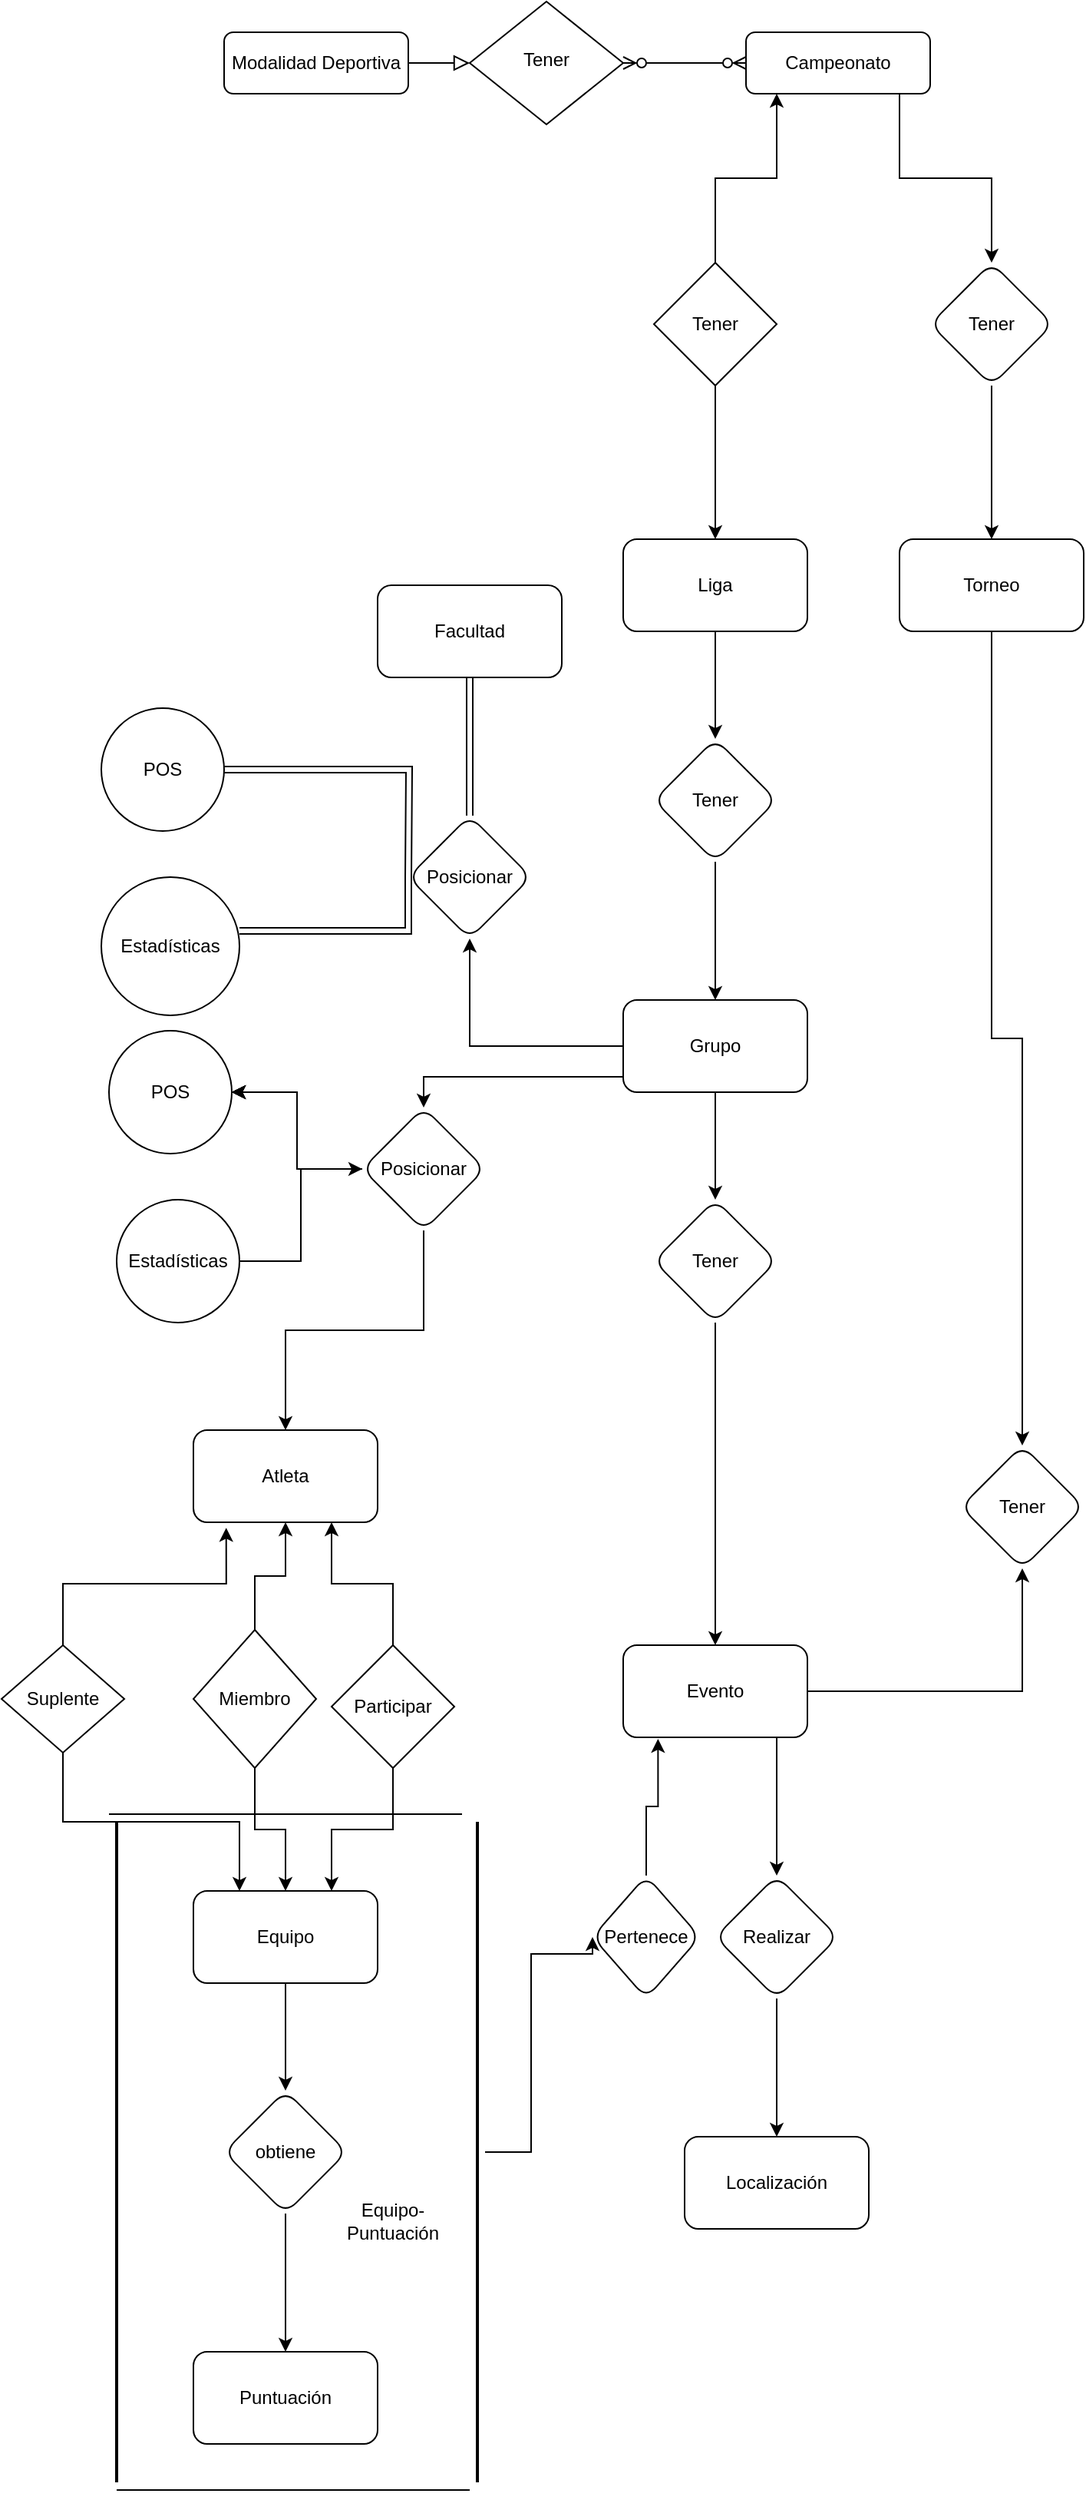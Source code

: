 <mxfile version="22.0.2" type="device">
  <diagram id="C5RBs43oDa-KdzZeNtuy" name="Page-1">
    <mxGraphModel dx="1020" dy="496" grid="1" gridSize="10" guides="1" tooltips="1" connect="1" arrows="1" fold="1" page="1" pageScale="1" pageWidth="827" pageHeight="1169" math="0" shadow="0">
      <root>
        <mxCell id="WIyWlLk6GJQsqaUBKTNV-0" />
        <mxCell id="WIyWlLk6GJQsqaUBKTNV-1" parent="WIyWlLk6GJQsqaUBKTNV-0" />
        <mxCell id="WIyWlLk6GJQsqaUBKTNV-2" value="" style="rounded=0;html=1;jettySize=auto;orthogonalLoop=1;fontSize=11;endArrow=block;endFill=0;endSize=8;strokeWidth=1;shadow=0;labelBackgroundColor=none;edgeStyle=orthogonalEdgeStyle;" parent="WIyWlLk6GJQsqaUBKTNV-1" source="WIyWlLk6GJQsqaUBKTNV-3" target="WIyWlLk6GJQsqaUBKTNV-6" edge="1">
          <mxGeometry relative="1" as="geometry" />
        </mxCell>
        <mxCell id="WIyWlLk6GJQsqaUBKTNV-3" value="Modalidad Deportiva" style="rounded=1;whiteSpace=wrap;html=1;fontSize=12;glass=0;strokeWidth=1;shadow=0;" parent="WIyWlLk6GJQsqaUBKTNV-1" vertex="1">
          <mxGeometry x="160" y="80" width="120" height="40" as="geometry" />
        </mxCell>
        <mxCell id="WIyWlLk6GJQsqaUBKTNV-6" value="Tener" style="rhombus;whiteSpace=wrap;html=1;shadow=0;fontFamily=Helvetica;fontSize=12;align=center;strokeWidth=1;spacing=6;spacingTop=-4;" parent="WIyWlLk6GJQsqaUBKTNV-1" vertex="1">
          <mxGeometry x="320" y="60" width="100" height="80" as="geometry" />
        </mxCell>
        <mxCell id="ZvgyUi1ns9W4Q0MeteP5-15" value="" style="edgeStyle=orthogonalEdgeStyle;rounded=0;orthogonalLoop=1;jettySize=auto;html=1;" parent="WIyWlLk6GJQsqaUBKTNV-1" source="WIyWlLk6GJQsqaUBKTNV-7" target="ZvgyUi1ns9W4Q0MeteP5-14" edge="1">
          <mxGeometry relative="1" as="geometry">
            <Array as="points">
              <mxPoint x="600" y="175" />
              <mxPoint x="660" y="175" />
            </Array>
          </mxGeometry>
        </mxCell>
        <mxCell id="WIyWlLk6GJQsqaUBKTNV-7" value="Campeonato" style="rounded=1;whiteSpace=wrap;html=1;fontSize=12;glass=0;strokeWidth=1;shadow=0;" parent="WIyWlLk6GJQsqaUBKTNV-1" vertex="1">
          <mxGeometry x="500" y="80" width="120" height="40" as="geometry" />
        </mxCell>
        <mxCell id="ZvgyUi1ns9W4Q0MeteP5-18" value="" style="edgeStyle=orthogonalEdgeStyle;rounded=0;orthogonalLoop=1;jettySize=auto;html=1;" parent="WIyWlLk6GJQsqaUBKTNV-1" source="ZvgyUi1ns9W4Q0MeteP5-3" target="ZvgyUi1ns9W4Q0MeteP5-17" edge="1">
          <mxGeometry relative="1" as="geometry" />
        </mxCell>
        <mxCell id="ZvgyUi1ns9W4Q0MeteP5-3" value="Liga" style="whiteSpace=wrap;html=1;rounded=1;glass=0;strokeWidth=1;shadow=0;" parent="WIyWlLk6GJQsqaUBKTNV-1" vertex="1">
          <mxGeometry x="420" y="410" width="120" height="60" as="geometry" />
        </mxCell>
        <mxCell id="ZvgyUi1ns9W4Q0MeteP5-29" style="edgeStyle=orthogonalEdgeStyle;rounded=0;orthogonalLoop=1;jettySize=auto;html=1;" parent="WIyWlLk6GJQsqaUBKTNV-1" source="ZvgyUi1ns9W4Q0MeteP5-7" target="ZvgyUi1ns9W4Q0MeteP5-27" edge="1">
          <mxGeometry relative="1" as="geometry" />
        </mxCell>
        <mxCell id="ZvgyUi1ns9W4Q0MeteP5-7" value="Torneo" style="whiteSpace=wrap;html=1;rounded=1;glass=0;strokeWidth=1;shadow=0;" parent="WIyWlLk6GJQsqaUBKTNV-1" vertex="1">
          <mxGeometry x="600" y="410" width="120" height="60" as="geometry" />
        </mxCell>
        <mxCell id="ZvgyUi1ns9W4Q0MeteP5-12" value="" style="edgeStyle=orthogonalEdgeStyle;rounded=0;orthogonalLoop=1;jettySize=auto;html=1;" parent="WIyWlLk6GJQsqaUBKTNV-1" source="ZvgyUi1ns9W4Q0MeteP5-11" target="WIyWlLk6GJQsqaUBKTNV-7" edge="1">
          <mxGeometry relative="1" as="geometry">
            <Array as="points">
              <mxPoint x="480" y="175" />
              <mxPoint x="520" y="175" />
            </Array>
          </mxGeometry>
        </mxCell>
        <mxCell id="ZvgyUi1ns9W4Q0MeteP5-13" value="" style="edgeStyle=orthogonalEdgeStyle;rounded=0;orthogonalLoop=1;jettySize=auto;html=1;" parent="WIyWlLk6GJQsqaUBKTNV-1" source="ZvgyUi1ns9W4Q0MeteP5-11" target="ZvgyUi1ns9W4Q0MeteP5-3" edge="1">
          <mxGeometry relative="1" as="geometry" />
        </mxCell>
        <mxCell id="ZvgyUi1ns9W4Q0MeteP5-11" value="Tener" style="rhombus;whiteSpace=wrap;html=1;" parent="WIyWlLk6GJQsqaUBKTNV-1" vertex="1">
          <mxGeometry x="440" y="230" width="80" height="80" as="geometry" />
        </mxCell>
        <mxCell id="ZvgyUi1ns9W4Q0MeteP5-16" value="" style="edgeStyle=orthogonalEdgeStyle;rounded=0;orthogonalLoop=1;jettySize=auto;html=1;" parent="WIyWlLk6GJQsqaUBKTNV-1" source="ZvgyUi1ns9W4Q0MeteP5-14" target="ZvgyUi1ns9W4Q0MeteP5-7" edge="1">
          <mxGeometry relative="1" as="geometry" />
        </mxCell>
        <mxCell id="ZvgyUi1ns9W4Q0MeteP5-14" value="Tener" style="rhombus;whiteSpace=wrap;html=1;rounded=1;glass=0;strokeWidth=1;shadow=0;" parent="WIyWlLk6GJQsqaUBKTNV-1" vertex="1">
          <mxGeometry x="620" y="230" width="80" height="80" as="geometry" />
        </mxCell>
        <mxCell id="ZvgyUi1ns9W4Q0MeteP5-20" value="" style="edgeStyle=orthogonalEdgeStyle;rounded=0;orthogonalLoop=1;jettySize=auto;html=1;" parent="WIyWlLk6GJQsqaUBKTNV-1" source="ZvgyUi1ns9W4Q0MeteP5-17" target="ZvgyUi1ns9W4Q0MeteP5-19" edge="1">
          <mxGeometry relative="1" as="geometry" />
        </mxCell>
        <mxCell id="ZvgyUi1ns9W4Q0MeteP5-17" value="Tener" style="rhombus;whiteSpace=wrap;html=1;rounded=1;glass=0;strokeWidth=1;shadow=0;" parent="WIyWlLk6GJQsqaUBKTNV-1" vertex="1">
          <mxGeometry x="440" y="540" width="80" height="80" as="geometry" />
        </mxCell>
        <mxCell id="ZvgyUi1ns9W4Q0MeteP5-24" value="" style="edgeStyle=orthogonalEdgeStyle;rounded=0;orthogonalLoop=1;jettySize=auto;html=1;" parent="WIyWlLk6GJQsqaUBKTNV-1" source="ZvgyUi1ns9W4Q0MeteP5-19" target="ZvgyUi1ns9W4Q0MeteP5-23" edge="1">
          <mxGeometry relative="1" as="geometry" />
        </mxCell>
        <mxCell id="ZvgyUi1ns9W4Q0MeteP5-31" value="" style="edgeStyle=orthogonalEdgeStyle;rounded=0;orthogonalLoop=1;jettySize=auto;html=1;" parent="WIyWlLk6GJQsqaUBKTNV-1" source="ZvgyUi1ns9W4Q0MeteP5-19" target="ZvgyUi1ns9W4Q0MeteP5-30" edge="1">
          <mxGeometry relative="1" as="geometry">
            <Array as="points">
              <mxPoint x="290" y="760" />
            </Array>
          </mxGeometry>
        </mxCell>
        <mxCell id="ZvgyUi1ns9W4Q0MeteP5-55" value="" style="edgeStyle=orthogonalEdgeStyle;rounded=0;orthogonalLoop=1;jettySize=auto;html=1;" parent="WIyWlLk6GJQsqaUBKTNV-1" source="ZvgyUi1ns9W4Q0MeteP5-19" target="ZvgyUi1ns9W4Q0MeteP5-54" edge="1">
          <mxGeometry relative="1" as="geometry" />
        </mxCell>
        <mxCell id="ZvgyUi1ns9W4Q0MeteP5-19" value="Grupo" style="whiteSpace=wrap;html=1;rounded=1;glass=0;strokeWidth=1;shadow=0;" parent="WIyWlLk6GJQsqaUBKTNV-1" vertex="1">
          <mxGeometry x="420" y="710" width="120" height="60" as="geometry" />
        </mxCell>
        <mxCell id="ZvgyUi1ns9W4Q0MeteP5-26" value="" style="edgeStyle=orthogonalEdgeStyle;rounded=0;orthogonalLoop=1;jettySize=auto;html=1;" parent="WIyWlLk6GJQsqaUBKTNV-1" source="ZvgyUi1ns9W4Q0MeteP5-23" target="ZvgyUi1ns9W4Q0MeteP5-25" edge="1">
          <mxGeometry relative="1" as="geometry" />
        </mxCell>
        <mxCell id="ZvgyUi1ns9W4Q0MeteP5-23" value="Tener" style="rhombus;whiteSpace=wrap;html=1;rounded=1;glass=0;strokeWidth=1;shadow=0;" parent="WIyWlLk6GJQsqaUBKTNV-1" vertex="1">
          <mxGeometry x="440" y="840" width="80" height="80" as="geometry" />
        </mxCell>
        <mxCell id="ZvgyUi1ns9W4Q0MeteP5-28" value="" style="edgeStyle=orthogonalEdgeStyle;rounded=0;orthogonalLoop=1;jettySize=auto;html=1;" parent="WIyWlLk6GJQsqaUBKTNV-1" source="ZvgyUi1ns9W4Q0MeteP5-25" target="ZvgyUi1ns9W4Q0MeteP5-27" edge="1">
          <mxGeometry relative="1" as="geometry" />
        </mxCell>
        <mxCell id="J-cm5UHr2P4jiwSGRvaJ-4" value="" style="edgeStyle=orthogonalEdgeStyle;rounded=0;orthogonalLoop=1;jettySize=auto;html=1;" parent="WIyWlLk6GJQsqaUBKTNV-1" source="ZvgyUi1ns9W4Q0MeteP5-25" target="J-cm5UHr2P4jiwSGRvaJ-3" edge="1">
          <mxGeometry relative="1" as="geometry">
            <Array as="points">
              <mxPoint x="520" y="1200" />
              <mxPoint x="520" y="1200" />
            </Array>
          </mxGeometry>
        </mxCell>
        <mxCell id="ZvgyUi1ns9W4Q0MeteP5-25" value="Evento" style="whiteSpace=wrap;html=1;rounded=1;glass=0;strokeWidth=1;shadow=0;" parent="WIyWlLk6GJQsqaUBKTNV-1" vertex="1">
          <mxGeometry x="420" y="1130" width="120" height="60" as="geometry" />
        </mxCell>
        <mxCell id="ZvgyUi1ns9W4Q0MeteP5-27" value="Tener" style="rhombus;whiteSpace=wrap;html=1;rounded=1;glass=0;strokeWidth=1;shadow=0;" parent="WIyWlLk6GJQsqaUBKTNV-1" vertex="1">
          <mxGeometry x="640" y="1000" width="80" height="80" as="geometry" />
        </mxCell>
        <mxCell id="ZvgyUi1ns9W4Q0MeteP5-35" value="" style="edgeStyle=orthogonalEdgeStyle;rounded=0;orthogonalLoop=1;jettySize=auto;html=1;" parent="WIyWlLk6GJQsqaUBKTNV-1" source="ZvgyUi1ns9W4Q0MeteP5-30" target="ZvgyUi1ns9W4Q0MeteP5-34" edge="1">
          <mxGeometry relative="1" as="geometry" />
        </mxCell>
        <mxCell id="ZvgyUi1ns9W4Q0MeteP5-36" value="" style="edgeStyle=orthogonalEdgeStyle;rounded=0;orthogonalLoop=1;jettySize=auto;html=1;" parent="WIyWlLk6GJQsqaUBKTNV-1" source="ZvgyUi1ns9W4Q0MeteP5-30" target="ZvgyUi1ns9W4Q0MeteP5-34" edge="1">
          <mxGeometry relative="1" as="geometry" />
        </mxCell>
        <mxCell id="ZvgyUi1ns9W4Q0MeteP5-38" value="" style="edgeStyle=orthogonalEdgeStyle;rounded=0;orthogonalLoop=1;jettySize=auto;html=1;" parent="WIyWlLk6GJQsqaUBKTNV-1" source="ZvgyUi1ns9W4Q0MeteP5-30" target="ZvgyUi1ns9W4Q0MeteP5-34" edge="1">
          <mxGeometry relative="1" as="geometry" />
        </mxCell>
        <mxCell id="ZvgyUi1ns9W4Q0MeteP5-39" value="" style="edgeStyle=orthogonalEdgeStyle;rounded=0;orthogonalLoop=1;jettySize=auto;html=1;" parent="WIyWlLk6GJQsqaUBKTNV-1" source="ZvgyUi1ns9W4Q0MeteP5-30" target="ZvgyUi1ns9W4Q0MeteP5-34" edge="1">
          <mxGeometry relative="1" as="geometry" />
        </mxCell>
        <mxCell id="ZvgyUi1ns9W4Q0MeteP5-40" value="" style="edgeStyle=orthogonalEdgeStyle;rounded=0;orthogonalLoop=1;jettySize=auto;html=1;" parent="WIyWlLk6GJQsqaUBKTNV-1" source="ZvgyUi1ns9W4Q0MeteP5-30" target="ZvgyUi1ns9W4Q0MeteP5-34" edge="1">
          <mxGeometry relative="1" as="geometry" />
        </mxCell>
        <mxCell id="ZvgyUi1ns9W4Q0MeteP5-47" value="" style="edgeStyle=orthogonalEdgeStyle;rounded=0;orthogonalLoop=1;jettySize=auto;html=1;" parent="WIyWlLk6GJQsqaUBKTNV-1" source="ZvgyUi1ns9W4Q0MeteP5-30" target="ZvgyUi1ns9W4Q0MeteP5-46" edge="1">
          <mxGeometry relative="1" as="geometry" />
        </mxCell>
        <mxCell id="ZvgyUi1ns9W4Q0MeteP5-30" value="Posicionar" style="rhombus;whiteSpace=wrap;html=1;rounded=1;glass=0;strokeWidth=1;shadow=0;" parent="WIyWlLk6GJQsqaUBKTNV-1" vertex="1">
          <mxGeometry x="250" y="780" width="80" height="80" as="geometry" />
        </mxCell>
        <mxCell id="ZvgyUi1ns9W4Q0MeteP5-34" value="POS" style="ellipse;whiteSpace=wrap;html=1;rounded=1;glass=0;strokeWidth=1;shadow=0;" parent="WIyWlLk6GJQsqaUBKTNV-1" vertex="1">
          <mxGeometry x="85" y="730" width="80" height="80" as="geometry" />
        </mxCell>
        <mxCell id="ZvgyUi1ns9W4Q0MeteP5-45" value="" style="edgeStyle=orthogonalEdgeStyle;rounded=0;orthogonalLoop=1;jettySize=auto;html=1;" parent="WIyWlLk6GJQsqaUBKTNV-1" source="ZvgyUi1ns9W4Q0MeteP5-44" target="ZvgyUi1ns9W4Q0MeteP5-30" edge="1">
          <mxGeometry relative="1" as="geometry" />
        </mxCell>
        <mxCell id="ZvgyUi1ns9W4Q0MeteP5-44" value="Estadísticas" style="ellipse;whiteSpace=wrap;html=1;aspect=fixed;" parent="WIyWlLk6GJQsqaUBKTNV-1" vertex="1">
          <mxGeometry x="90" y="840" width="80" height="80" as="geometry" />
        </mxCell>
        <mxCell id="ZvgyUi1ns9W4Q0MeteP5-46" value="Atleta" style="whiteSpace=wrap;html=1;rounded=1;glass=0;strokeWidth=1;shadow=0;" parent="WIyWlLk6GJQsqaUBKTNV-1" vertex="1">
          <mxGeometry x="140" y="990" width="120" height="60" as="geometry" />
        </mxCell>
        <mxCell id="ZvgyUi1ns9W4Q0MeteP5-72" style="edgeStyle=orthogonalEdgeStyle;shape=link;rounded=0;orthogonalLoop=1;jettySize=auto;html=1;exitX=0;exitY=0.5;exitDx=0;exitDy=0;" parent="WIyWlLk6GJQsqaUBKTNV-1" edge="1">
          <mxGeometry relative="1" as="geometry">
            <mxPoint x="280" y="630" as="sourcePoint" />
            <mxPoint x="170" y="665" as="targetPoint" />
            <Array as="points">
              <mxPoint x="280" y="665" />
            </Array>
          </mxGeometry>
        </mxCell>
        <mxCell id="ZvgyUi1ns9W4Q0MeteP5-75" value="" style="edgeStyle=orthogonalEdgeStyle;shape=link;rounded=0;orthogonalLoop=1;jettySize=auto;html=1;" parent="WIyWlLk6GJQsqaUBKTNV-1" source="ZvgyUi1ns9W4Q0MeteP5-54" target="ZvgyUi1ns9W4Q0MeteP5-74" edge="1">
          <mxGeometry relative="1" as="geometry" />
        </mxCell>
        <mxCell id="ZvgyUi1ns9W4Q0MeteP5-54" value="Posicionar" style="rhombus;whiteSpace=wrap;html=1;rounded=1;glass=0;strokeWidth=1;shadow=0;" parent="WIyWlLk6GJQsqaUBKTNV-1" vertex="1">
          <mxGeometry x="280" y="590" width="80" height="80" as="geometry" />
        </mxCell>
        <mxCell id="ZvgyUi1ns9W4Q0MeteP5-73" style="edgeStyle=orthogonalEdgeStyle;shape=link;rounded=0;orthogonalLoop=1;jettySize=auto;html=1;exitX=1;exitY=0.5;exitDx=0;exitDy=0;" parent="WIyWlLk6GJQsqaUBKTNV-1" source="ZvgyUi1ns9W4Q0MeteP5-60" edge="1">
          <mxGeometry relative="1" as="geometry">
            <mxPoint x="280" y="630" as="targetPoint" />
          </mxGeometry>
        </mxCell>
        <mxCell id="ZvgyUi1ns9W4Q0MeteP5-60" value="POS" style="ellipse;whiteSpace=wrap;html=1;rounded=1;glass=0;strokeWidth=1;shadow=0;" parent="WIyWlLk6GJQsqaUBKTNV-1" vertex="1">
          <mxGeometry x="80" y="520" width="80" height="80" as="geometry" />
        </mxCell>
        <mxCell id="ZvgyUi1ns9W4Q0MeteP5-62" value="Estadísticas" style="ellipse;whiteSpace=wrap;html=1;aspect=fixed;" parent="WIyWlLk6GJQsqaUBKTNV-1" vertex="1">
          <mxGeometry x="80" y="630" width="90" height="90" as="geometry" />
        </mxCell>
        <mxCell id="ZvgyUi1ns9W4Q0MeteP5-74" value="Facultad" style="whiteSpace=wrap;html=1;rounded=1;glass=0;strokeWidth=1;shadow=0;" parent="WIyWlLk6GJQsqaUBKTNV-1" vertex="1">
          <mxGeometry x="260" y="440" width="120" height="60" as="geometry" />
        </mxCell>
        <mxCell id="J-cm5UHr2P4jiwSGRvaJ-8" value="" style="edgeStyle=orthogonalEdgeStyle;rounded=0;orthogonalLoop=1;jettySize=auto;html=1;" parent="WIyWlLk6GJQsqaUBKTNV-1" source="ZvgyUi1ns9W4Q0MeteP5-78" target="J-cm5UHr2P4jiwSGRvaJ-7" edge="1">
          <mxGeometry relative="1" as="geometry" />
        </mxCell>
        <mxCell id="ZvgyUi1ns9W4Q0MeteP5-78" value="Equipo" style="whiteSpace=wrap;html=1;rounded=1;glass=0;strokeWidth=1;shadow=0;" parent="WIyWlLk6GJQsqaUBKTNV-1" vertex="1">
          <mxGeometry x="140" y="1290" width="120" height="60" as="geometry" />
        </mxCell>
        <mxCell id="J-cm5UHr2P4jiwSGRvaJ-0" value="" style="edgeStyle=entityRelationEdgeStyle;fontSize=12;html=1;endArrow=ERzeroToMany;endFill=1;startArrow=ERzeroToMany;rounded=0;entryX=0;entryY=0.5;entryDx=0;entryDy=0;exitX=1;exitY=0.5;exitDx=0;exitDy=0;" parent="WIyWlLk6GJQsqaUBKTNV-1" source="WIyWlLk6GJQsqaUBKTNV-6" target="WIyWlLk6GJQsqaUBKTNV-7" edge="1">
          <mxGeometry width="100" height="100" relative="1" as="geometry">
            <mxPoint x="360" y="270" as="sourcePoint" />
            <mxPoint x="460" y="170" as="targetPoint" />
          </mxGeometry>
        </mxCell>
        <mxCell id="J-cm5UHr2P4jiwSGRvaJ-6" value="" style="edgeStyle=orthogonalEdgeStyle;rounded=0;orthogonalLoop=1;jettySize=auto;html=1;" parent="WIyWlLk6GJQsqaUBKTNV-1" source="J-cm5UHr2P4jiwSGRvaJ-3" target="J-cm5UHr2P4jiwSGRvaJ-5" edge="1">
          <mxGeometry relative="1" as="geometry" />
        </mxCell>
        <mxCell id="J-cm5UHr2P4jiwSGRvaJ-3" value="Realizar" style="rhombus;whiteSpace=wrap;html=1;rounded=1;glass=0;strokeWidth=1;shadow=0;" parent="WIyWlLk6GJQsqaUBKTNV-1" vertex="1">
          <mxGeometry x="480" y="1280" width="80" height="80" as="geometry" />
        </mxCell>
        <mxCell id="J-cm5UHr2P4jiwSGRvaJ-5" value="Localización" style="whiteSpace=wrap;html=1;rounded=1;glass=0;strokeWidth=1;shadow=0;" parent="WIyWlLk6GJQsqaUBKTNV-1" vertex="1">
          <mxGeometry x="460" y="1450" width="120" height="60" as="geometry" />
        </mxCell>
        <mxCell id="J-cm5UHr2P4jiwSGRvaJ-10" value="" style="edgeStyle=orthogonalEdgeStyle;rounded=0;orthogonalLoop=1;jettySize=auto;html=1;" parent="WIyWlLk6GJQsqaUBKTNV-1" source="J-cm5UHr2P4jiwSGRvaJ-7" target="J-cm5UHr2P4jiwSGRvaJ-9" edge="1">
          <mxGeometry relative="1" as="geometry" />
        </mxCell>
        <mxCell id="J-cm5UHr2P4jiwSGRvaJ-7" value="obtiene" style="rhombus;whiteSpace=wrap;html=1;rounded=1;glass=0;strokeWidth=1;shadow=0;" parent="WIyWlLk6GJQsqaUBKTNV-1" vertex="1">
          <mxGeometry x="160" y="1420" width="80" height="80" as="geometry" />
        </mxCell>
        <mxCell id="J-cm5UHr2P4jiwSGRvaJ-9" value="Puntuación" style="whiteSpace=wrap;html=1;rounded=1;glass=0;strokeWidth=1;shadow=0;" parent="WIyWlLk6GJQsqaUBKTNV-1" vertex="1">
          <mxGeometry x="140" y="1590" width="120" height="60" as="geometry" />
        </mxCell>
        <mxCell id="J-cm5UHr2P4jiwSGRvaJ-107" value="" style="line;strokeWidth=2;direction=south;html=1;" parent="WIyWlLk6GJQsqaUBKTNV-1" vertex="1">
          <mxGeometry x="85" y="1245" width="10" height="430" as="geometry" />
        </mxCell>
        <mxCell id="C9VL6kjIXkK80hVUgaJd-9" value="" style="edgeStyle=orthogonalEdgeStyle;rounded=0;orthogonalLoop=1;jettySize=auto;html=1;entryX=0;entryY=0.5;entryDx=0;entryDy=0;" parent="WIyWlLk6GJQsqaUBKTNV-1" source="J-cm5UHr2P4jiwSGRvaJ-115" target="C9VL6kjIXkK80hVUgaJd-11" edge="1">
          <mxGeometry relative="1" as="geometry">
            <mxPoint x="390" y="1330" as="targetPoint" />
            <Array as="points">
              <mxPoint x="360" y="1460" />
              <mxPoint x="360" y="1331" />
              <mxPoint x="400" y="1331" />
            </Array>
          </mxGeometry>
        </mxCell>
        <mxCell id="J-cm5UHr2P4jiwSGRvaJ-115" value="" style="line;strokeWidth=2;direction=south;html=1;" parent="WIyWlLk6GJQsqaUBKTNV-1" vertex="1">
          <mxGeometry x="320" y="1245" width="10" height="430" as="geometry" />
        </mxCell>
        <mxCell id="J-cm5UHr2P4jiwSGRvaJ-116" value="" style="line;strokeWidth=1;rotatable=0;dashed=0;labelPosition=right;align=left;verticalAlign=middle;spacingTop=0;spacingLeft=6;points=[];portConstraint=eastwest;" parent="WIyWlLk6GJQsqaUBKTNV-1" vertex="1">
          <mxGeometry x="90" y="1675" width="230" height="10" as="geometry" />
        </mxCell>
        <mxCell id="J-cm5UHr2P4jiwSGRvaJ-117" value="" style="line;strokeWidth=1;rotatable=0;dashed=0;labelPosition=right;align=left;verticalAlign=middle;spacingTop=0;spacingLeft=6;points=[];portConstraint=eastwest;" parent="WIyWlLk6GJQsqaUBKTNV-1" vertex="1">
          <mxGeometry x="85" y="1235" width="230" height="10" as="geometry" />
        </mxCell>
        <mxCell id="C9VL6kjIXkK80hVUgaJd-0" value="Equipo-Puntuación" style="text;html=1;strokeColor=none;fillColor=none;align=center;verticalAlign=middle;whiteSpace=wrap;rounded=0;" parent="WIyWlLk6GJQsqaUBKTNV-1" vertex="1">
          <mxGeometry x="240" y="1490" width="60" height="30" as="geometry" />
        </mxCell>
        <mxCell id="C9VL6kjIXkK80hVUgaJd-11" value="Pertenece" style="rhombus;whiteSpace=wrap;html=1;rounded=1;glass=0;strokeWidth=1;shadow=0;" parent="WIyWlLk6GJQsqaUBKTNV-1" vertex="1">
          <mxGeometry x="400" y="1280" width="70" height="80" as="geometry" />
        </mxCell>
        <mxCell id="C9VL6kjIXkK80hVUgaJd-12" style="edgeStyle=orthogonalEdgeStyle;rounded=0;orthogonalLoop=1;jettySize=auto;html=1;exitX=0.5;exitY=0;exitDx=0;exitDy=0;entryX=0.189;entryY=1.017;entryDx=0;entryDy=0;entryPerimeter=0;" parent="WIyWlLk6GJQsqaUBKTNV-1" source="C9VL6kjIXkK80hVUgaJd-11" target="ZvgyUi1ns9W4Q0MeteP5-25" edge="1">
          <mxGeometry relative="1" as="geometry" />
        </mxCell>
        <mxCell id="C9VL6kjIXkK80hVUgaJd-14" style="edgeStyle=orthogonalEdgeStyle;rounded=0;orthogonalLoop=1;jettySize=auto;html=1;exitX=0.5;exitY=1;exitDx=0;exitDy=0;entryX=0.75;entryY=0;entryDx=0;entryDy=0;" parent="WIyWlLk6GJQsqaUBKTNV-1" source="C9VL6kjIXkK80hVUgaJd-13" target="ZvgyUi1ns9W4Q0MeteP5-78" edge="1">
          <mxGeometry relative="1" as="geometry" />
        </mxCell>
        <mxCell id="C9VL6kjIXkK80hVUgaJd-15" style="edgeStyle=orthogonalEdgeStyle;rounded=0;orthogonalLoop=1;jettySize=auto;html=1;exitX=0.5;exitY=0;exitDx=0;exitDy=0;entryX=0.75;entryY=1;entryDx=0;entryDy=0;" parent="WIyWlLk6GJQsqaUBKTNV-1" source="C9VL6kjIXkK80hVUgaJd-13" target="ZvgyUi1ns9W4Q0MeteP5-46" edge="1">
          <mxGeometry relative="1" as="geometry" />
        </mxCell>
        <mxCell id="C9VL6kjIXkK80hVUgaJd-13" value="Participar&lt;br&gt;" style="rhombus;whiteSpace=wrap;html=1;" parent="WIyWlLk6GJQsqaUBKTNV-1" vertex="1">
          <mxGeometry x="230" y="1130" width="80" height="80" as="geometry" />
        </mxCell>
        <mxCell id="C9VL6kjIXkK80hVUgaJd-17" style="edgeStyle=orthogonalEdgeStyle;rounded=0;orthogonalLoop=1;jettySize=auto;html=1;" parent="WIyWlLk6GJQsqaUBKTNV-1" source="C9VL6kjIXkK80hVUgaJd-16" target="ZvgyUi1ns9W4Q0MeteP5-46" edge="1">
          <mxGeometry relative="1" as="geometry" />
        </mxCell>
        <mxCell id="C9VL6kjIXkK80hVUgaJd-18" style="edgeStyle=orthogonalEdgeStyle;rounded=0;orthogonalLoop=1;jettySize=auto;html=1;exitX=0.5;exitY=1;exitDx=0;exitDy=0;entryX=0.5;entryY=0;entryDx=0;entryDy=0;" parent="WIyWlLk6GJQsqaUBKTNV-1" source="C9VL6kjIXkK80hVUgaJd-16" target="ZvgyUi1ns9W4Q0MeteP5-78" edge="1">
          <mxGeometry relative="1" as="geometry" />
        </mxCell>
        <mxCell id="C9VL6kjIXkK80hVUgaJd-16" value="Miembro" style="rhombus;whiteSpace=wrap;html=1;" parent="WIyWlLk6GJQsqaUBKTNV-1" vertex="1">
          <mxGeometry x="140" y="1120" width="80" height="90" as="geometry" />
        </mxCell>
        <mxCell id="C9VL6kjIXkK80hVUgaJd-21" style="edgeStyle=orthogonalEdgeStyle;rounded=0;orthogonalLoop=1;jettySize=auto;html=1;exitX=0.5;exitY=1;exitDx=0;exitDy=0;entryX=0.25;entryY=0;entryDx=0;entryDy=0;" parent="WIyWlLk6GJQsqaUBKTNV-1" source="C9VL6kjIXkK80hVUgaJd-19" target="ZvgyUi1ns9W4Q0MeteP5-78" edge="1">
          <mxGeometry relative="1" as="geometry" />
        </mxCell>
        <mxCell id="C9VL6kjIXkK80hVUgaJd-19" value="Suplente" style="rhombus;whiteSpace=wrap;html=1;" parent="WIyWlLk6GJQsqaUBKTNV-1" vertex="1">
          <mxGeometry x="15" y="1130" width="80" height="70" as="geometry" />
        </mxCell>
        <mxCell id="C9VL6kjIXkK80hVUgaJd-22" style="edgeStyle=orthogonalEdgeStyle;rounded=0;orthogonalLoop=1;jettySize=auto;html=1;exitX=0.5;exitY=0;exitDx=0;exitDy=0;entryX=0.178;entryY=1.061;entryDx=0;entryDy=0;entryPerimeter=0;" parent="WIyWlLk6GJQsqaUBKTNV-1" source="C9VL6kjIXkK80hVUgaJd-19" target="ZvgyUi1ns9W4Q0MeteP5-46" edge="1">
          <mxGeometry relative="1" as="geometry" />
        </mxCell>
      </root>
    </mxGraphModel>
  </diagram>
</mxfile>
